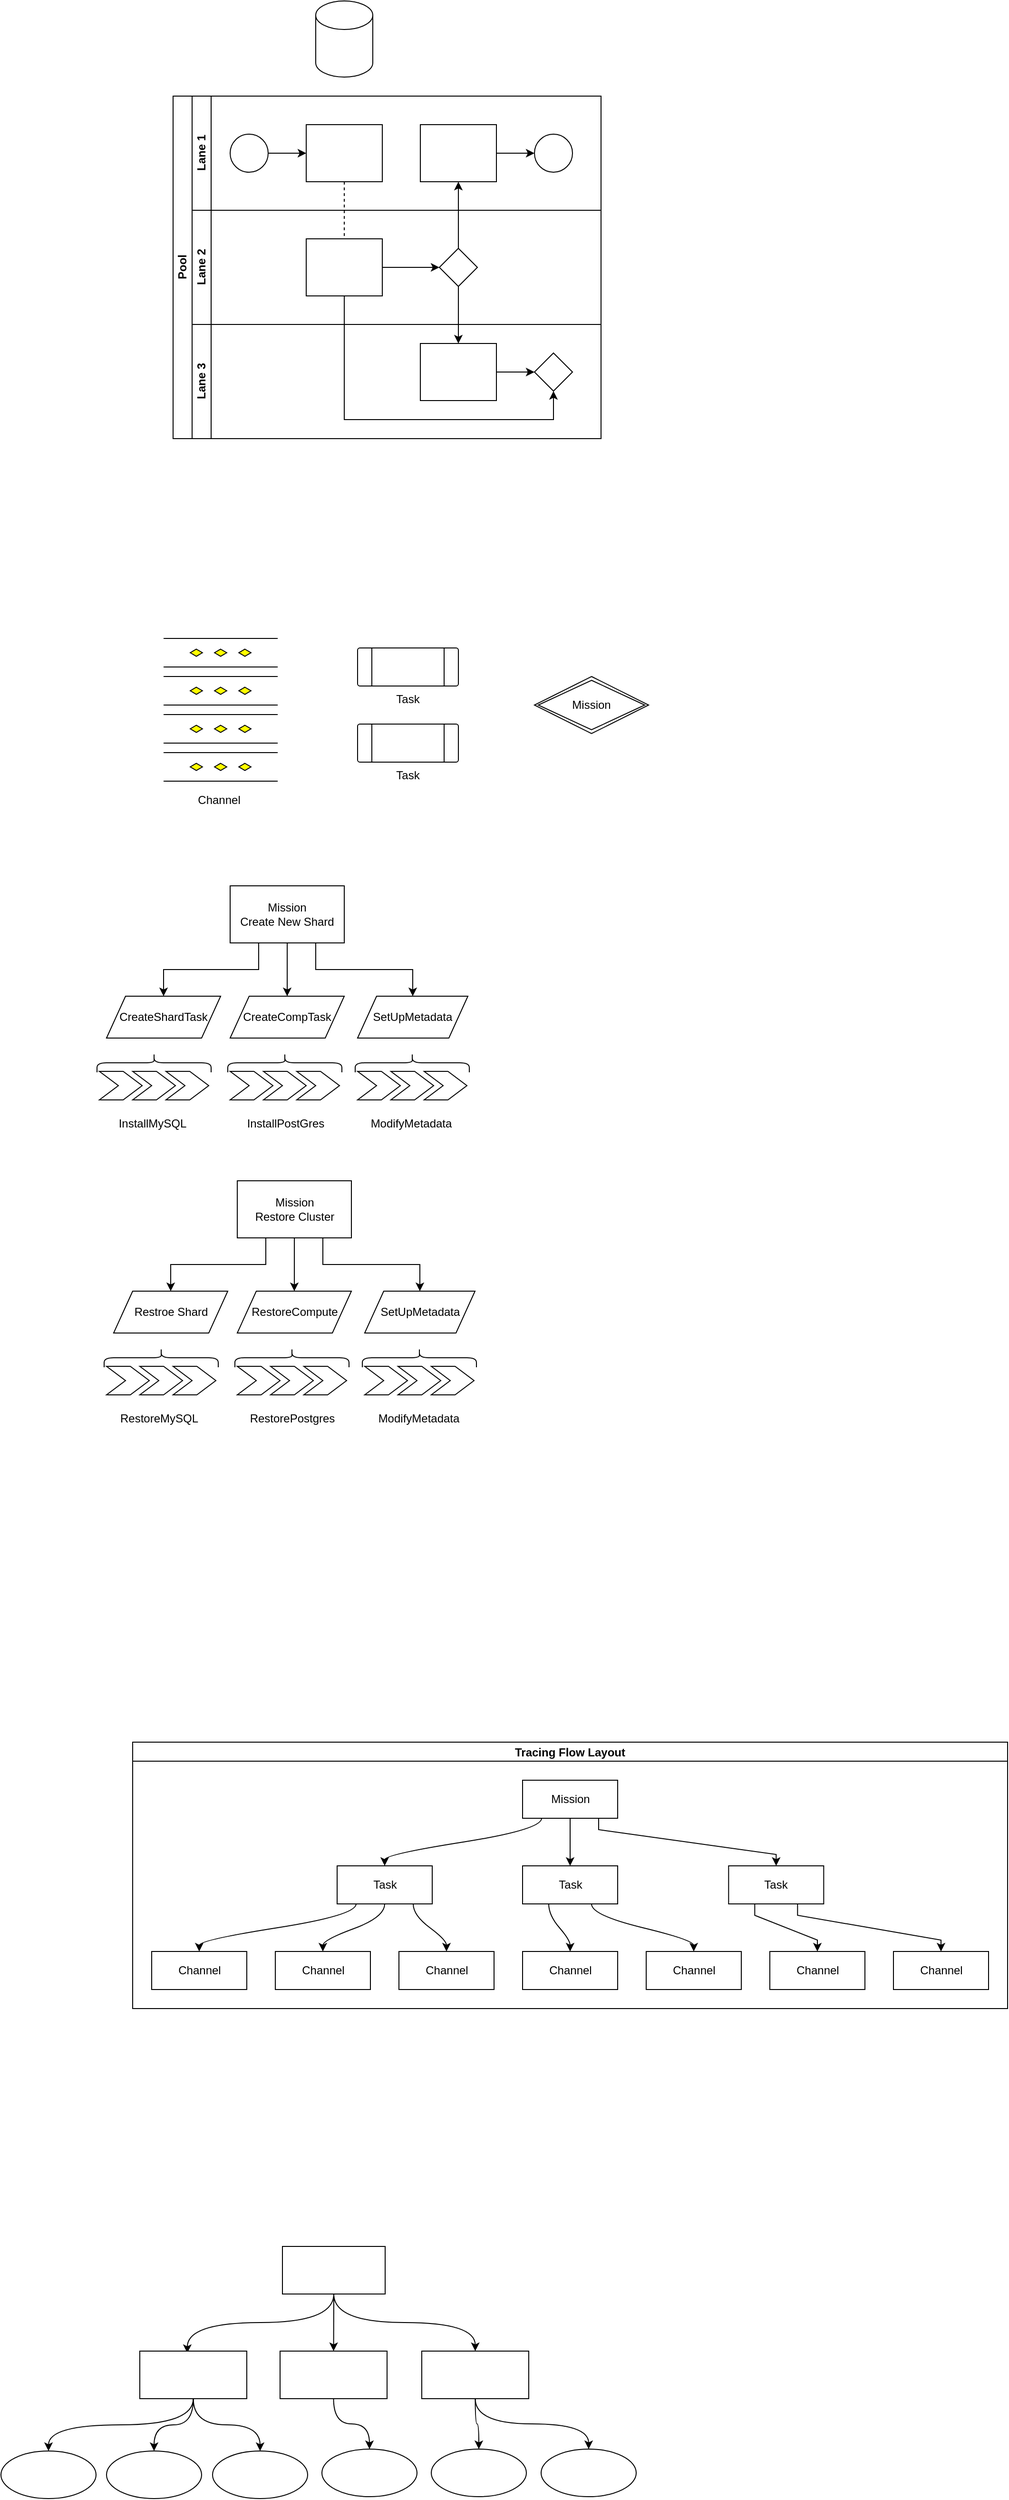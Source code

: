 <mxfile version="20.0.3" type="github">
  <diagram id="prtHgNgQTEPvFCAcTncT" name="Page-1">
    <mxGraphModel dx="2109" dy="967" grid="1" gridSize="10" guides="1" tooltips="1" connect="1" arrows="1" fold="1" page="1" pageScale="1" pageWidth="827" pageHeight="1169" math="0" shadow="0">
      <root>
        <mxCell id="0" />
        <mxCell id="1" parent="0" />
        <mxCell id="dNxyNK7c78bLwvsdeMH5-19" value="Pool" style="swimlane;html=1;childLayout=stackLayout;resizeParent=1;resizeParentMax=0;horizontal=0;startSize=20;horizontalStack=0;" parent="1" vertex="1">
          <mxGeometry x="120" y="120" width="450" height="360" as="geometry" />
        </mxCell>
        <mxCell id="dNxyNK7c78bLwvsdeMH5-27" value="" style="edgeStyle=orthogonalEdgeStyle;rounded=0;orthogonalLoop=1;jettySize=auto;html=1;dashed=1;endArrow=none;endFill=0;" parent="dNxyNK7c78bLwvsdeMH5-19" source="dNxyNK7c78bLwvsdeMH5-24" target="dNxyNK7c78bLwvsdeMH5-26" edge="1">
          <mxGeometry relative="1" as="geometry" />
        </mxCell>
        <mxCell id="dNxyNK7c78bLwvsdeMH5-31" style="edgeStyle=orthogonalEdgeStyle;rounded=0;orthogonalLoop=1;jettySize=auto;html=1;endArrow=classic;endFill=1;" parent="dNxyNK7c78bLwvsdeMH5-19" source="dNxyNK7c78bLwvsdeMH5-28" target="dNxyNK7c78bLwvsdeMH5-30" edge="1">
          <mxGeometry relative="1" as="geometry" />
        </mxCell>
        <mxCell id="dNxyNK7c78bLwvsdeMH5-35" style="edgeStyle=orthogonalEdgeStyle;rounded=0;orthogonalLoop=1;jettySize=auto;html=1;endArrow=classic;endFill=1;" parent="dNxyNK7c78bLwvsdeMH5-19" source="dNxyNK7c78bLwvsdeMH5-28" target="dNxyNK7c78bLwvsdeMH5-34" edge="1">
          <mxGeometry relative="1" as="geometry" />
        </mxCell>
        <mxCell id="dNxyNK7c78bLwvsdeMH5-38" style="edgeStyle=orthogonalEdgeStyle;rounded=0;orthogonalLoop=1;jettySize=auto;html=1;endArrow=classic;endFill=1;" parent="dNxyNK7c78bLwvsdeMH5-19" source="dNxyNK7c78bLwvsdeMH5-26" target="dNxyNK7c78bLwvsdeMH5-36" edge="1">
          <mxGeometry relative="1" as="geometry">
            <Array as="points">
              <mxPoint x="180" y="340" />
              <mxPoint x="400" y="340" />
            </Array>
          </mxGeometry>
        </mxCell>
        <mxCell id="dNxyNK7c78bLwvsdeMH5-20" value="Lane 1" style="swimlane;html=1;startSize=20;horizontal=0;" parent="dNxyNK7c78bLwvsdeMH5-19" vertex="1">
          <mxGeometry x="20" width="430" height="120" as="geometry" />
        </mxCell>
        <mxCell id="dNxyNK7c78bLwvsdeMH5-25" value="" style="edgeStyle=orthogonalEdgeStyle;rounded=0;orthogonalLoop=1;jettySize=auto;html=1;" parent="dNxyNK7c78bLwvsdeMH5-20" source="dNxyNK7c78bLwvsdeMH5-23" target="dNxyNK7c78bLwvsdeMH5-24" edge="1">
          <mxGeometry relative="1" as="geometry" />
        </mxCell>
        <mxCell id="dNxyNK7c78bLwvsdeMH5-23" value="" style="ellipse;whiteSpace=wrap;html=1;" parent="dNxyNK7c78bLwvsdeMH5-20" vertex="1">
          <mxGeometry x="40" y="40" width="40" height="40" as="geometry" />
        </mxCell>
        <mxCell id="dNxyNK7c78bLwvsdeMH5-24" value="" style="rounded=0;whiteSpace=wrap;html=1;fontFamily=Helvetica;fontSize=12;fontColor=#000000;align=center;" parent="dNxyNK7c78bLwvsdeMH5-20" vertex="1">
          <mxGeometry x="120" y="30" width="80" height="60" as="geometry" />
        </mxCell>
        <mxCell id="dNxyNK7c78bLwvsdeMH5-33" value="" style="edgeStyle=orthogonalEdgeStyle;rounded=0;orthogonalLoop=1;jettySize=auto;html=1;endArrow=classic;endFill=1;" parent="dNxyNK7c78bLwvsdeMH5-20" source="dNxyNK7c78bLwvsdeMH5-30" target="dNxyNK7c78bLwvsdeMH5-32" edge="1">
          <mxGeometry relative="1" as="geometry" />
        </mxCell>
        <mxCell id="dNxyNK7c78bLwvsdeMH5-30" value="" style="rounded=0;whiteSpace=wrap;html=1;fontFamily=Helvetica;fontSize=12;fontColor=#000000;align=center;" parent="dNxyNK7c78bLwvsdeMH5-20" vertex="1">
          <mxGeometry x="240" y="30" width="80" height="60" as="geometry" />
        </mxCell>
        <mxCell id="dNxyNK7c78bLwvsdeMH5-32" value="" style="ellipse;whiteSpace=wrap;html=1;" parent="dNxyNK7c78bLwvsdeMH5-20" vertex="1">
          <mxGeometry x="360" y="40" width="40" height="40" as="geometry" />
        </mxCell>
        <mxCell id="dNxyNK7c78bLwvsdeMH5-21" value="Lane 2" style="swimlane;html=1;startSize=20;horizontal=0;" parent="dNxyNK7c78bLwvsdeMH5-19" vertex="1">
          <mxGeometry x="20" y="120" width="430" height="120" as="geometry" />
        </mxCell>
        <mxCell id="dNxyNK7c78bLwvsdeMH5-29" value="" style="edgeStyle=orthogonalEdgeStyle;rounded=0;orthogonalLoop=1;jettySize=auto;html=1;endArrow=classic;endFill=1;" parent="dNxyNK7c78bLwvsdeMH5-21" source="dNxyNK7c78bLwvsdeMH5-26" target="dNxyNK7c78bLwvsdeMH5-28" edge="1">
          <mxGeometry relative="1" as="geometry" />
        </mxCell>
        <mxCell id="dNxyNK7c78bLwvsdeMH5-26" value="" style="rounded=0;whiteSpace=wrap;html=1;fontFamily=Helvetica;fontSize=12;fontColor=#000000;align=center;" parent="dNxyNK7c78bLwvsdeMH5-21" vertex="1">
          <mxGeometry x="120" y="30" width="80" height="60" as="geometry" />
        </mxCell>
        <mxCell id="dNxyNK7c78bLwvsdeMH5-28" value="" style="rhombus;whiteSpace=wrap;html=1;fontFamily=Helvetica;fontSize=12;fontColor=#000000;align=center;" parent="dNxyNK7c78bLwvsdeMH5-21" vertex="1">
          <mxGeometry x="260" y="40" width="40" height="40" as="geometry" />
        </mxCell>
        <mxCell id="dNxyNK7c78bLwvsdeMH5-22" value="Lane 3" style="swimlane;html=1;startSize=20;horizontal=0;" parent="dNxyNK7c78bLwvsdeMH5-19" vertex="1">
          <mxGeometry x="20" y="240" width="430" height="120" as="geometry" />
        </mxCell>
        <mxCell id="dNxyNK7c78bLwvsdeMH5-37" value="" style="edgeStyle=orthogonalEdgeStyle;rounded=0;orthogonalLoop=1;jettySize=auto;html=1;endArrow=classic;endFill=1;" parent="dNxyNK7c78bLwvsdeMH5-22" source="dNxyNK7c78bLwvsdeMH5-34" target="dNxyNK7c78bLwvsdeMH5-36" edge="1">
          <mxGeometry relative="1" as="geometry" />
        </mxCell>
        <mxCell id="dNxyNK7c78bLwvsdeMH5-34" value="" style="rounded=0;whiteSpace=wrap;html=1;fontFamily=Helvetica;fontSize=12;fontColor=#000000;align=center;" parent="dNxyNK7c78bLwvsdeMH5-22" vertex="1">
          <mxGeometry x="240" y="20" width="80" height="60" as="geometry" />
        </mxCell>
        <mxCell id="dNxyNK7c78bLwvsdeMH5-36" value="" style="rhombus;whiteSpace=wrap;html=1;fontFamily=Helvetica;fontSize=12;fontColor=#000000;align=center;" parent="dNxyNK7c78bLwvsdeMH5-22" vertex="1">
          <mxGeometry x="360" y="30" width="40" height="40" as="geometry" />
        </mxCell>
        <mxCell id="k6elhWPCucTJ_Q1FRbf9-1" value="" style="shape=cylinder3;whiteSpace=wrap;html=1;boundedLbl=1;backgroundOutline=1;size=15;" parent="1" vertex="1">
          <mxGeometry x="270" y="20" width="60" height="80" as="geometry" />
        </mxCell>
        <mxCell id="KQ-AOnIlCC4MhgQQMdGl-1" value="" style="verticalLabelPosition=bottom;verticalAlign=top;html=1;shape=mxgraph.flowchart.parallel_mode;pointerEvents=1" parent="1" vertex="1">
          <mxGeometry x="110" y="690" width="120" height="30" as="geometry" />
        </mxCell>
        <mxCell id="KQ-AOnIlCC4MhgQQMdGl-3" value="" style="verticalLabelPosition=bottom;verticalAlign=top;html=1;shape=mxgraph.flowchart.parallel_mode;pointerEvents=1" parent="1" vertex="1">
          <mxGeometry x="110" y="730" width="120" height="30" as="geometry" />
        </mxCell>
        <mxCell id="KQ-AOnIlCC4MhgQQMdGl-4" value="" style="verticalLabelPosition=bottom;verticalAlign=top;html=1;shape=mxgraph.flowchart.parallel_mode;pointerEvents=1" parent="1" vertex="1">
          <mxGeometry x="110" y="770" width="120" height="30" as="geometry" />
        </mxCell>
        <mxCell id="KQ-AOnIlCC4MhgQQMdGl-5" value="" style="verticalLabelPosition=bottom;verticalAlign=top;html=1;shape=mxgraph.flowchart.parallel_mode;pointerEvents=1" parent="1" vertex="1">
          <mxGeometry x="110" y="810" width="120" height="30" as="geometry" />
        </mxCell>
        <mxCell id="KQ-AOnIlCC4MhgQQMdGl-6" value="Task" style="verticalLabelPosition=bottom;verticalAlign=top;html=1;shape=process;whiteSpace=wrap;rounded=1;size=0.14;arcSize=6;" parent="1" vertex="1">
          <mxGeometry x="314" y="700" width="106" height="40" as="geometry" />
        </mxCell>
        <mxCell id="KQ-AOnIlCC4MhgQQMdGl-7" value="Task" style="verticalLabelPosition=bottom;verticalAlign=top;html=1;shape=process;whiteSpace=wrap;rounded=1;size=0.14;arcSize=6;" parent="1" vertex="1">
          <mxGeometry x="314" y="780" width="106" height="40" as="geometry" />
        </mxCell>
        <mxCell id="KQ-AOnIlCC4MhgQQMdGl-8" value="Mission" style="shape=rhombus;double=1;perimeter=rhombusPerimeter;whiteSpace=wrap;html=1;align=center;" parent="1" vertex="1">
          <mxGeometry x="500" y="730" width="120" height="60" as="geometry" />
        </mxCell>
        <mxCell id="KQ-AOnIlCC4MhgQQMdGl-9" value="Channel" style="text;html=1;align=center;verticalAlign=middle;resizable=0;points=[];autosize=1;strokeColor=none;fillColor=none;" parent="1" vertex="1">
          <mxGeometry x="133" y="845" width="70" height="30" as="geometry" />
        </mxCell>
        <mxCell id="fA9q8e-dh3DAiv0axQja-4" style="edgeStyle=orthogonalEdgeStyle;rounded=0;orthogonalLoop=1;jettySize=auto;html=1;exitX=0.25;exitY=1;exitDx=0;exitDy=0;entryX=0.5;entryY=0;entryDx=0;entryDy=0;" edge="1" parent="1" source="fA9q8e-dh3DAiv0axQja-2" target="fA9q8e-dh3DAiv0axQja-3">
          <mxGeometry relative="1" as="geometry" />
        </mxCell>
        <mxCell id="fA9q8e-dh3DAiv0axQja-6" style="edgeStyle=orthogonalEdgeStyle;rounded=0;orthogonalLoop=1;jettySize=auto;html=1;exitX=0.5;exitY=1;exitDx=0;exitDy=0;" edge="1" parent="1" source="fA9q8e-dh3DAiv0axQja-2" target="fA9q8e-dh3DAiv0axQja-5">
          <mxGeometry relative="1" as="geometry" />
        </mxCell>
        <mxCell id="fA9q8e-dh3DAiv0axQja-8" style="edgeStyle=orthogonalEdgeStyle;rounded=0;orthogonalLoop=1;jettySize=auto;html=1;exitX=0.75;exitY=1;exitDx=0;exitDy=0;entryX=0.5;entryY=0;entryDx=0;entryDy=0;" edge="1" parent="1" source="fA9q8e-dh3DAiv0axQja-2" target="fA9q8e-dh3DAiv0axQja-7">
          <mxGeometry relative="1" as="geometry" />
        </mxCell>
        <mxCell id="fA9q8e-dh3DAiv0axQja-2" value="Mission&lt;br&gt;Create New Shard" style="rounded=0;whiteSpace=wrap;html=1;" vertex="1" parent="1">
          <mxGeometry x="180" y="950" width="120" height="60" as="geometry" />
        </mxCell>
        <mxCell id="fA9q8e-dh3DAiv0axQja-3" value="CreateShardTask" style="shape=parallelogram;perimeter=parallelogramPerimeter;whiteSpace=wrap;html=1;fixedSize=1;" vertex="1" parent="1">
          <mxGeometry x="50" y="1066" width="120" height="44" as="geometry" />
        </mxCell>
        <mxCell id="fA9q8e-dh3DAiv0axQja-5" value="CreateCompTask" style="shape=parallelogram;perimeter=parallelogramPerimeter;whiteSpace=wrap;html=1;fixedSize=1;" vertex="1" parent="1">
          <mxGeometry x="180" y="1066" width="120" height="44" as="geometry" />
        </mxCell>
        <mxCell id="fA9q8e-dh3DAiv0axQja-7" value="SetUpMetadata" style="shape=parallelogram;perimeter=parallelogramPerimeter;whiteSpace=wrap;html=1;fixedSize=1;" vertex="1" parent="1">
          <mxGeometry x="314" y="1066" width="116" height="44" as="geometry" />
        </mxCell>
        <mxCell id="fA9q8e-dh3DAiv0axQja-9" value="" style="shape=step;perimeter=stepPerimeter;whiteSpace=wrap;html=1;fixedSize=1;" vertex="1" parent="1">
          <mxGeometry x="42.5" y="1145" width="45" height="30" as="geometry" />
        </mxCell>
        <mxCell id="fA9q8e-dh3DAiv0axQja-11" value="" style="shape=step;perimeter=stepPerimeter;whiteSpace=wrap;html=1;fixedSize=1;" vertex="1" parent="1">
          <mxGeometry x="77.5" y="1145" width="45" height="30" as="geometry" />
        </mxCell>
        <mxCell id="fA9q8e-dh3DAiv0axQja-12" value="" style="shape=step;perimeter=stepPerimeter;whiteSpace=wrap;html=1;fixedSize=1;" vertex="1" parent="1">
          <mxGeometry x="112.5" y="1145" width="45" height="30" as="geometry" />
        </mxCell>
        <mxCell id="fA9q8e-dh3DAiv0axQja-13" value="" style="shape=curlyBracket;whiteSpace=wrap;html=1;rounded=1;rotation=90;" vertex="1" parent="1">
          <mxGeometry x="90" y="1076" width="20" height="120" as="geometry" />
        </mxCell>
        <mxCell id="fA9q8e-dh3DAiv0axQja-14" value="" style="shape=step;perimeter=stepPerimeter;whiteSpace=wrap;html=1;fixedSize=1;" vertex="1" parent="1">
          <mxGeometry x="180" y="1145" width="45" height="30" as="geometry" />
        </mxCell>
        <mxCell id="fA9q8e-dh3DAiv0axQja-15" value="" style="shape=step;perimeter=stepPerimeter;whiteSpace=wrap;html=1;fixedSize=1;" vertex="1" parent="1">
          <mxGeometry x="215" y="1145" width="45" height="30" as="geometry" />
        </mxCell>
        <mxCell id="fA9q8e-dh3DAiv0axQja-16" value="" style="shape=step;perimeter=stepPerimeter;whiteSpace=wrap;html=1;fixedSize=1;" vertex="1" parent="1">
          <mxGeometry x="250" y="1145" width="45" height="30" as="geometry" />
        </mxCell>
        <mxCell id="fA9q8e-dh3DAiv0axQja-17" value="" style="shape=curlyBracket;whiteSpace=wrap;html=1;rounded=1;rotation=90;" vertex="1" parent="1">
          <mxGeometry x="227.5" y="1076" width="20" height="120" as="geometry" />
        </mxCell>
        <mxCell id="fA9q8e-dh3DAiv0axQja-18" value="" style="shape=step;perimeter=stepPerimeter;whiteSpace=wrap;html=1;fixedSize=1;" vertex="1" parent="1">
          <mxGeometry x="314" y="1145" width="45" height="30" as="geometry" />
        </mxCell>
        <mxCell id="fA9q8e-dh3DAiv0axQja-19" value="" style="shape=step;perimeter=stepPerimeter;whiteSpace=wrap;html=1;fixedSize=1;" vertex="1" parent="1">
          <mxGeometry x="349" y="1145" width="45" height="30" as="geometry" />
        </mxCell>
        <mxCell id="fA9q8e-dh3DAiv0axQja-20" value="" style="shape=step;perimeter=stepPerimeter;whiteSpace=wrap;html=1;fixedSize=1;" vertex="1" parent="1">
          <mxGeometry x="384" y="1145" width="45" height="30" as="geometry" />
        </mxCell>
        <mxCell id="fA9q8e-dh3DAiv0axQja-21" value="" style="shape=curlyBracket;whiteSpace=wrap;html=1;rounded=1;rotation=90;" vertex="1" parent="1">
          <mxGeometry x="361.5" y="1076" width="20" height="120" as="geometry" />
        </mxCell>
        <mxCell id="fA9q8e-dh3DAiv0axQja-23" value="InstallMySQL" style="text;html=1;resizable=0;autosize=1;align=center;verticalAlign=middle;points=[];fillColor=none;strokeColor=none;rounded=0;" vertex="1" parent="1">
          <mxGeometry x="52.5" y="1185" width="90" height="30" as="geometry" />
        </mxCell>
        <mxCell id="fA9q8e-dh3DAiv0axQja-24" value="InstallPostGres" style="text;html=1;resizable=0;autosize=1;align=center;verticalAlign=middle;points=[];fillColor=none;strokeColor=none;rounded=0;" vertex="1" parent="1">
          <mxGeometry x="187.5" y="1185" width="100" height="30" as="geometry" />
        </mxCell>
        <mxCell id="fA9q8e-dh3DAiv0axQja-25" value="ModifyMetadata" style="text;html=1;resizable=0;autosize=1;align=center;verticalAlign=middle;points=[];fillColor=none;strokeColor=none;rounded=0;" vertex="1" parent="1">
          <mxGeometry x="315" y="1185" width="110" height="30" as="geometry" />
        </mxCell>
        <mxCell id="fA9q8e-dh3DAiv0axQja-26" style="edgeStyle=orthogonalEdgeStyle;rounded=0;orthogonalLoop=1;jettySize=auto;html=1;exitX=0.25;exitY=1;exitDx=0;exitDy=0;entryX=0.5;entryY=0;entryDx=0;entryDy=0;" edge="1" parent="1" source="fA9q8e-dh3DAiv0axQja-29" target="fA9q8e-dh3DAiv0axQja-30">
          <mxGeometry relative="1" as="geometry" />
        </mxCell>
        <mxCell id="fA9q8e-dh3DAiv0axQja-27" style="edgeStyle=orthogonalEdgeStyle;rounded=0;orthogonalLoop=1;jettySize=auto;html=1;exitX=0.5;exitY=1;exitDx=0;exitDy=0;" edge="1" parent="1" source="fA9q8e-dh3DAiv0axQja-29" target="fA9q8e-dh3DAiv0axQja-31">
          <mxGeometry relative="1" as="geometry" />
        </mxCell>
        <mxCell id="fA9q8e-dh3DAiv0axQja-28" style="edgeStyle=orthogonalEdgeStyle;rounded=0;orthogonalLoop=1;jettySize=auto;html=1;exitX=0.75;exitY=1;exitDx=0;exitDy=0;entryX=0.5;entryY=0;entryDx=0;entryDy=0;" edge="1" parent="1" source="fA9q8e-dh3DAiv0axQja-29" target="fA9q8e-dh3DAiv0axQja-32">
          <mxGeometry relative="1" as="geometry" />
        </mxCell>
        <mxCell id="fA9q8e-dh3DAiv0axQja-29" value="Mission&lt;br&gt;Restore Cluster" style="rounded=0;whiteSpace=wrap;html=1;" vertex="1" parent="1">
          <mxGeometry x="187.5" y="1260" width="120" height="60" as="geometry" />
        </mxCell>
        <mxCell id="fA9q8e-dh3DAiv0axQja-30" value="Restroe Shard" style="shape=parallelogram;perimeter=parallelogramPerimeter;whiteSpace=wrap;html=1;fixedSize=1;" vertex="1" parent="1">
          <mxGeometry x="57.5" y="1376" width="120" height="44" as="geometry" />
        </mxCell>
        <mxCell id="fA9q8e-dh3DAiv0axQja-31" value="RestoreCompute" style="shape=parallelogram;perimeter=parallelogramPerimeter;whiteSpace=wrap;html=1;fixedSize=1;" vertex="1" parent="1">
          <mxGeometry x="187.5" y="1376" width="120" height="44" as="geometry" />
        </mxCell>
        <mxCell id="fA9q8e-dh3DAiv0axQja-32" value="SetUpMetadata" style="shape=parallelogram;perimeter=parallelogramPerimeter;whiteSpace=wrap;html=1;fixedSize=1;" vertex="1" parent="1">
          <mxGeometry x="321.5" y="1376" width="116" height="44" as="geometry" />
        </mxCell>
        <mxCell id="fA9q8e-dh3DAiv0axQja-33" value="" style="shape=step;perimeter=stepPerimeter;whiteSpace=wrap;html=1;fixedSize=1;" vertex="1" parent="1">
          <mxGeometry x="50" y="1455" width="45" height="30" as="geometry" />
        </mxCell>
        <mxCell id="fA9q8e-dh3DAiv0axQja-34" value="" style="shape=step;perimeter=stepPerimeter;whiteSpace=wrap;html=1;fixedSize=1;" vertex="1" parent="1">
          <mxGeometry x="85" y="1455" width="45" height="30" as="geometry" />
        </mxCell>
        <mxCell id="fA9q8e-dh3DAiv0axQja-35" value="" style="shape=step;perimeter=stepPerimeter;whiteSpace=wrap;html=1;fixedSize=1;" vertex="1" parent="1">
          <mxGeometry x="120" y="1455" width="45" height="30" as="geometry" />
        </mxCell>
        <mxCell id="fA9q8e-dh3DAiv0axQja-36" value="" style="shape=curlyBracket;whiteSpace=wrap;html=1;rounded=1;rotation=90;" vertex="1" parent="1">
          <mxGeometry x="97.5" y="1386" width="20" height="120" as="geometry" />
        </mxCell>
        <mxCell id="fA9q8e-dh3DAiv0axQja-37" value="" style="shape=step;perimeter=stepPerimeter;whiteSpace=wrap;html=1;fixedSize=1;" vertex="1" parent="1">
          <mxGeometry x="187.5" y="1455" width="45" height="30" as="geometry" />
        </mxCell>
        <mxCell id="fA9q8e-dh3DAiv0axQja-38" value="" style="shape=step;perimeter=stepPerimeter;whiteSpace=wrap;html=1;fixedSize=1;" vertex="1" parent="1">
          <mxGeometry x="222.5" y="1455" width="45" height="30" as="geometry" />
        </mxCell>
        <mxCell id="fA9q8e-dh3DAiv0axQja-39" value="" style="shape=step;perimeter=stepPerimeter;whiteSpace=wrap;html=1;fixedSize=1;" vertex="1" parent="1">
          <mxGeometry x="257.5" y="1455" width="45" height="30" as="geometry" />
        </mxCell>
        <mxCell id="fA9q8e-dh3DAiv0axQja-40" value="" style="shape=curlyBracket;whiteSpace=wrap;html=1;rounded=1;rotation=90;" vertex="1" parent="1">
          <mxGeometry x="235" y="1386" width="20" height="120" as="geometry" />
        </mxCell>
        <mxCell id="fA9q8e-dh3DAiv0axQja-41" value="" style="shape=step;perimeter=stepPerimeter;whiteSpace=wrap;html=1;fixedSize=1;" vertex="1" parent="1">
          <mxGeometry x="321.5" y="1455" width="45" height="30" as="geometry" />
        </mxCell>
        <mxCell id="fA9q8e-dh3DAiv0axQja-42" value="" style="shape=step;perimeter=stepPerimeter;whiteSpace=wrap;html=1;fixedSize=1;" vertex="1" parent="1">
          <mxGeometry x="356.5" y="1455" width="45" height="30" as="geometry" />
        </mxCell>
        <mxCell id="fA9q8e-dh3DAiv0axQja-43" value="" style="shape=step;perimeter=stepPerimeter;whiteSpace=wrap;html=1;fixedSize=1;" vertex="1" parent="1">
          <mxGeometry x="391.5" y="1455" width="45" height="30" as="geometry" />
        </mxCell>
        <mxCell id="fA9q8e-dh3DAiv0axQja-44" value="" style="shape=curlyBracket;whiteSpace=wrap;html=1;rounded=1;rotation=90;" vertex="1" parent="1">
          <mxGeometry x="369" y="1386" width="20" height="120" as="geometry" />
        </mxCell>
        <mxCell id="fA9q8e-dh3DAiv0axQja-45" value="RestoreMySQL" style="text;html=1;resizable=0;autosize=1;align=center;verticalAlign=middle;points=[];fillColor=none;strokeColor=none;rounded=0;" vertex="1" parent="1">
          <mxGeometry x="50" y="1495" width="110" height="30" as="geometry" />
        </mxCell>
        <mxCell id="fA9q8e-dh3DAiv0axQja-46" value="RestorePostgres" style="text;html=1;resizable=0;autosize=1;align=center;verticalAlign=middle;points=[];fillColor=none;strokeColor=none;rounded=0;" vertex="1" parent="1">
          <mxGeometry x="190" y="1495" width="110" height="30" as="geometry" />
        </mxCell>
        <mxCell id="fA9q8e-dh3DAiv0axQja-47" value="ModifyMetadata" style="text;html=1;resizable=0;autosize=1;align=center;verticalAlign=middle;points=[];fillColor=none;strokeColor=none;rounded=0;" vertex="1" parent="1">
          <mxGeometry x="322.5" y="1495" width="110" height="30" as="geometry" />
        </mxCell>
        <mxCell id="fA9q8e-dh3DAiv0axQja-60" value="Tracing Flow Layout" style="swimlane;startSize=20;horizontal=1;childLayout=flowLayout;flowOrientation=north;resizable=1;interRankCellSpacing=50;containerType=tree;fillColor=default;rounded=0;swimlaneLine=1;shadow=0;resizeWidth=1;resizeHeight=1;treeFolding=0;" vertex="1" parent="1">
          <mxGeometry x="77.5" y="1850" width="920" height="280" as="geometry">
            <mxRectangle x="77.5" y="1850" width="160" height="30" as="alternateBounds" />
          </mxGeometry>
        </mxCell>
        <mxCell id="fA9q8e-dh3DAiv0axQja-61" value="Mission" style="whiteSpace=wrap;html=1;" vertex="1" parent="fA9q8e-dh3DAiv0axQja-60">
          <mxGeometry x="410" y="40" width="100" height="40" as="geometry" />
        </mxCell>
        <mxCell id="fA9q8e-dh3DAiv0axQja-62" value="Task" style="whiteSpace=wrap;html=1;" vertex="1" parent="fA9q8e-dh3DAiv0axQja-60">
          <mxGeometry x="215" y="130" width="100" height="40" as="geometry" />
        </mxCell>
        <mxCell id="fA9q8e-dh3DAiv0axQja-63" value="" style="html=1;curved=1;rounded=0;noEdgeStyle=1;orthogonal=1;" edge="1" parent="fA9q8e-dh3DAiv0axQja-60" source="fA9q8e-dh3DAiv0axQja-61" target="fA9q8e-dh3DAiv0axQja-62">
          <mxGeometry relative="1" as="geometry">
            <Array as="points">
              <mxPoint x="430" y="92" />
              <mxPoint x="265" y="118" />
            </Array>
          </mxGeometry>
        </mxCell>
        <mxCell id="fA9q8e-dh3DAiv0axQja-64" value="Task" style="whiteSpace=wrap;html=1;" vertex="1" parent="fA9q8e-dh3DAiv0axQja-60">
          <mxGeometry x="410" y="130" width="100" height="40" as="geometry" />
        </mxCell>
        <mxCell id="fA9q8e-dh3DAiv0axQja-65" value="" style="html=1;curved=1;rounded=0;noEdgeStyle=1;orthogonal=1;" edge="1" parent="fA9q8e-dh3DAiv0axQja-60" source="fA9q8e-dh3DAiv0axQja-61" target="fA9q8e-dh3DAiv0axQja-64">
          <mxGeometry relative="1" as="geometry">
            <Array as="points">
              <mxPoint x="460" y="94" />
              <mxPoint x="460" y="118" />
            </Array>
          </mxGeometry>
        </mxCell>
        <mxCell id="fA9q8e-dh3DAiv0axQja-71" value="" style="edgeStyle=orthogonalEdgeStyle;rounded=0;orthogonalLoop=1;jettySize=auto;html=1;noEdgeStyle=1;orthogonal=1;" edge="1" source="fA9q8e-dh3DAiv0axQja-61" target="fA9q8e-dh3DAiv0axQja-72" parent="fA9q8e-dh3DAiv0axQja-60">
          <mxGeometry relative="1" as="geometry">
            <Array as="points">
              <mxPoint x="490" y="92" />
              <mxPoint x="676.667" y="118" />
            </Array>
          </mxGeometry>
        </mxCell>
        <mxCell id="fA9q8e-dh3DAiv0axQja-72" value="Task" style="whiteSpace=wrap;html=1;" vertex="1" parent="fA9q8e-dh3DAiv0axQja-60">
          <mxGeometry x="626.667" y="130" width="100" height="40" as="geometry" />
        </mxCell>
        <mxCell id="fA9q8e-dh3DAiv0axQja-73" value="" style="html=1;curved=1;rounded=0;noEdgeStyle=1;orthogonal=1;" edge="1" target="fA9q8e-dh3DAiv0axQja-74" source="fA9q8e-dh3DAiv0axQja-62" parent="fA9q8e-dh3DAiv0axQja-60">
          <mxGeometry relative="1" as="geometry">
            <mxPoint x="1392.5" y="4060" as="sourcePoint" />
            <Array as="points">
              <mxPoint x="235" y="182" />
              <mxPoint x="70" y="208" />
            </Array>
          </mxGeometry>
        </mxCell>
        <mxCell id="fA9q8e-dh3DAiv0axQja-74" value="Channel" style="whiteSpace=wrap;html=1;container=0;" vertex="1" parent="fA9q8e-dh3DAiv0axQja-60">
          <mxGeometry x="20" y="220" width="100" height="40" as="geometry" />
        </mxCell>
        <mxCell id="fA9q8e-dh3DAiv0axQja-75" value="" style="html=1;curved=1;rounded=0;noEdgeStyle=1;orthogonal=1;" edge="1" target="fA9q8e-dh3DAiv0axQja-76" source="fA9q8e-dh3DAiv0axQja-62" parent="fA9q8e-dh3DAiv0axQja-60">
          <mxGeometry relative="1" as="geometry">
            <mxPoint x="1372.5" y="4020" as="sourcePoint" />
            <Array as="points">
              <mxPoint x="265" y="184" />
              <mxPoint x="200" y="208" />
            </Array>
          </mxGeometry>
        </mxCell>
        <mxCell id="fA9q8e-dh3DAiv0axQja-76" value="Channel" style="whiteSpace=wrap;html=1;" vertex="1" parent="fA9q8e-dh3DAiv0axQja-60">
          <mxGeometry x="150" y="220" width="100" height="40" as="geometry" />
        </mxCell>
        <mxCell id="fA9q8e-dh3DAiv0axQja-77" value="" style="html=1;curved=1;rounded=0;noEdgeStyle=1;orthogonal=1;" edge="1" target="fA9q8e-dh3DAiv0axQja-78" source="fA9q8e-dh3DAiv0axQja-62" parent="fA9q8e-dh3DAiv0axQja-60">
          <mxGeometry relative="1" as="geometry">
            <mxPoint x="1352.5" y="3980" as="sourcePoint" />
            <Array as="points">
              <mxPoint x="295" y="182" />
              <mxPoint x="330" y="208" />
            </Array>
          </mxGeometry>
        </mxCell>
        <mxCell id="fA9q8e-dh3DAiv0axQja-78" value="Channel" style="whiteSpace=wrap;html=1;" vertex="1" parent="fA9q8e-dh3DAiv0axQja-60">
          <mxGeometry x="280" y="220" width="100" height="40" as="geometry" />
        </mxCell>
        <mxCell id="fA9q8e-dh3DAiv0axQja-79" value="" style="html=1;curved=1;rounded=0;noEdgeStyle=1;orthogonal=1;" edge="1" target="fA9q8e-dh3DAiv0axQja-80" source="fA9q8e-dh3DAiv0axQja-64" parent="fA9q8e-dh3DAiv0axQja-60">
          <mxGeometry relative="1" as="geometry">
            <mxPoint x="1362.5" y="3940" as="sourcePoint" />
            <Array as="points">
              <mxPoint x="437.5" y="182" />
              <mxPoint x="460" y="208" />
            </Array>
          </mxGeometry>
        </mxCell>
        <mxCell id="fA9q8e-dh3DAiv0axQja-80" value="Channel" style="whiteSpace=wrap;html=1;" vertex="1" parent="fA9q8e-dh3DAiv0axQja-60">
          <mxGeometry x="410" y="220" width="100" height="40" as="geometry" />
        </mxCell>
        <mxCell id="fA9q8e-dh3DAiv0axQja-81" value="" style="html=1;curved=1;rounded=0;noEdgeStyle=1;orthogonal=1;" edge="1" target="fA9q8e-dh3DAiv0axQja-82" source="fA9q8e-dh3DAiv0axQja-64" parent="fA9q8e-dh3DAiv0axQja-60">
          <mxGeometry relative="1" as="geometry">
            <mxPoint x="1407.5" y="3900" as="sourcePoint" />
            <Array as="points">
              <mxPoint x="482.5" y="182" />
              <mxPoint x="590" y="208" />
            </Array>
          </mxGeometry>
        </mxCell>
        <mxCell id="fA9q8e-dh3DAiv0axQja-82" value="Channel" style="whiteSpace=wrap;html=1;" vertex="1" parent="fA9q8e-dh3DAiv0axQja-60">
          <mxGeometry x="540" y="220" width="100" height="40" as="geometry" />
        </mxCell>
        <mxCell id="fA9q8e-dh3DAiv0axQja-83" value="" style="edgeStyle=orthogonalEdgeStyle;rounded=0;orthogonalLoop=1;jettySize=auto;html=1;noEdgeStyle=1;orthogonal=1;" edge="1" target="fA9q8e-dh3DAiv0axQja-84" source="fA9q8e-dh3DAiv0axQja-72" parent="fA9q8e-dh3DAiv0axQja-60">
          <mxGeometry relative="1" as="geometry">
            <mxPoint x="1482.5" y="3860" as="sourcePoint" />
            <Array as="points">
              <mxPoint x="654.167" y="182" />
              <mxPoint x="720" y="208" />
            </Array>
          </mxGeometry>
        </mxCell>
        <mxCell id="fA9q8e-dh3DAiv0axQja-84" value="Channel" style="whiteSpace=wrap;html=1;" vertex="1" parent="fA9q8e-dh3DAiv0axQja-60">
          <mxGeometry x="670" y="220" width="100" height="40" as="geometry" />
        </mxCell>
        <mxCell id="fA9q8e-dh3DAiv0axQja-85" value="" style="edgeStyle=orthogonalEdgeStyle;rounded=0;orthogonalLoop=1;jettySize=auto;html=1;noEdgeStyle=1;orthogonal=1;" edge="1" target="fA9q8e-dh3DAiv0axQja-86" source="fA9q8e-dh3DAiv0axQja-72" parent="fA9q8e-dh3DAiv0axQja-60">
          <mxGeometry relative="1" as="geometry">
            <mxPoint x="1527.5" y="3820" as="sourcePoint" />
            <Array as="points">
              <mxPoint x="699.167" y="182" />
              <mxPoint x="850" y="208" />
            </Array>
          </mxGeometry>
        </mxCell>
        <mxCell id="fA9q8e-dh3DAiv0axQja-86" value="Channel" style="whiteSpace=wrap;html=1;" vertex="1" parent="fA9q8e-dh3DAiv0axQja-60">
          <mxGeometry x="800" y="220" width="100" height="40" as="geometry" />
        </mxCell>
        <mxCell id="fA9q8e-dh3DAiv0axQja-120" style="edgeStyle=orthogonalEdgeStyle;rounded=0;orthogonalLoop=1;jettySize=auto;html=1;exitX=0.5;exitY=1;exitDx=0;exitDy=0;entryX=0.444;entryY=0.04;entryDx=0;entryDy=0;entryPerimeter=0;curved=1;" edge="1" parent="1" source="fA9q8e-dh3DAiv0axQja-115" target="fA9q8e-dh3DAiv0axQja-116">
          <mxGeometry relative="1" as="geometry" />
        </mxCell>
        <mxCell id="fA9q8e-dh3DAiv0axQja-121" style="edgeStyle=orthogonalEdgeStyle;curved=1;rounded=0;orthogonalLoop=1;jettySize=auto;html=1;exitX=0.5;exitY=1;exitDx=0;exitDy=0;" edge="1" parent="1" source="fA9q8e-dh3DAiv0axQja-115" target="fA9q8e-dh3DAiv0axQja-117">
          <mxGeometry relative="1" as="geometry" />
        </mxCell>
        <mxCell id="fA9q8e-dh3DAiv0axQja-122" style="edgeStyle=orthogonalEdgeStyle;curved=1;rounded=0;orthogonalLoop=1;jettySize=auto;html=1;exitX=0.5;exitY=1;exitDx=0;exitDy=0;" edge="1" parent="1" source="fA9q8e-dh3DAiv0axQja-115" target="fA9q8e-dh3DAiv0axQja-118">
          <mxGeometry relative="1" as="geometry" />
        </mxCell>
        <mxCell id="fA9q8e-dh3DAiv0axQja-115" value="" style="rounded=0;whiteSpace=wrap;html=1;shadow=0;fillColor=default;" vertex="1" parent="1">
          <mxGeometry x="235" y="2380" width="108" height="50" as="geometry" />
        </mxCell>
        <mxCell id="fA9q8e-dh3DAiv0axQja-125" style="edgeStyle=orthogonalEdgeStyle;curved=1;rounded=0;orthogonalLoop=1;jettySize=auto;html=1;exitX=0.5;exitY=1;exitDx=0;exitDy=0;entryX=0.5;entryY=0;entryDx=0;entryDy=0;" edge="1" parent="1" source="fA9q8e-dh3DAiv0axQja-116" target="fA9q8e-dh3DAiv0axQja-124">
          <mxGeometry relative="1" as="geometry" />
        </mxCell>
        <mxCell id="fA9q8e-dh3DAiv0axQja-130" style="edgeStyle=orthogonalEdgeStyle;curved=1;rounded=0;orthogonalLoop=1;jettySize=auto;html=1;exitX=0.5;exitY=1;exitDx=0;exitDy=0;entryX=0.5;entryY=0;entryDx=0;entryDy=0;" edge="1" parent="1" source="fA9q8e-dh3DAiv0axQja-116" target="fA9q8e-dh3DAiv0axQja-129">
          <mxGeometry relative="1" as="geometry" />
        </mxCell>
        <mxCell id="fA9q8e-dh3DAiv0axQja-132" style="edgeStyle=orthogonalEdgeStyle;curved=1;rounded=0;orthogonalLoop=1;jettySize=auto;html=1;exitX=0.5;exitY=1;exitDx=0;exitDy=0;entryX=0.5;entryY=0;entryDx=0;entryDy=0;" edge="1" parent="1" source="fA9q8e-dh3DAiv0axQja-116" target="fA9q8e-dh3DAiv0axQja-131">
          <mxGeometry relative="1" as="geometry" />
        </mxCell>
        <mxCell id="fA9q8e-dh3DAiv0axQja-116" value="" style="rounded=0;whiteSpace=wrap;html=1;shadow=0;fillColor=default;" vertex="1" parent="1">
          <mxGeometry x="85" y="2490" width="112.5" height="50" as="geometry" />
        </mxCell>
        <mxCell id="fA9q8e-dh3DAiv0axQja-134" style="edgeStyle=orthogonalEdgeStyle;curved=1;rounded=0;orthogonalLoop=1;jettySize=auto;html=1;exitX=0.5;exitY=1;exitDx=0;exitDy=0;entryX=0.5;entryY=0;entryDx=0;entryDy=0;" edge="1" parent="1" source="fA9q8e-dh3DAiv0axQja-117" target="fA9q8e-dh3DAiv0axQja-133">
          <mxGeometry relative="1" as="geometry" />
        </mxCell>
        <mxCell id="fA9q8e-dh3DAiv0axQja-117" value="" style="rounded=0;whiteSpace=wrap;html=1;shadow=0;fillColor=default;" vertex="1" parent="1">
          <mxGeometry x="232.5" y="2490" width="112.5" height="50" as="geometry" />
        </mxCell>
        <mxCell id="fA9q8e-dh3DAiv0axQja-137" style="edgeStyle=orthogonalEdgeStyle;curved=1;rounded=0;orthogonalLoop=1;jettySize=auto;html=1;exitX=0.5;exitY=1;exitDx=0;exitDy=0;entryX=0.5;entryY=0;entryDx=0;entryDy=0;" edge="1" parent="1" source="fA9q8e-dh3DAiv0axQja-118" target="fA9q8e-dh3DAiv0axQja-136">
          <mxGeometry relative="1" as="geometry" />
        </mxCell>
        <mxCell id="fA9q8e-dh3DAiv0axQja-139" style="edgeStyle=orthogonalEdgeStyle;curved=1;rounded=0;orthogonalLoop=1;jettySize=auto;html=1;exitX=0.5;exitY=1;exitDx=0;exitDy=0;" edge="1" parent="1" source="fA9q8e-dh3DAiv0axQja-118" target="fA9q8e-dh3DAiv0axQja-138">
          <mxGeometry relative="1" as="geometry" />
        </mxCell>
        <mxCell id="fA9q8e-dh3DAiv0axQja-118" value="" style="rounded=0;whiteSpace=wrap;html=1;shadow=0;fillColor=default;" vertex="1" parent="1">
          <mxGeometry x="381.5" y="2490" width="112.5" height="50" as="geometry" />
        </mxCell>
        <mxCell id="fA9q8e-dh3DAiv0axQja-124" value="" style="ellipse;whiteSpace=wrap;html=1;rounded=0;shadow=0;fillColor=default;" vertex="1" parent="1">
          <mxGeometry x="-61" y="2595" width="100" height="50" as="geometry" />
        </mxCell>
        <mxCell id="fA9q8e-dh3DAiv0axQja-129" value="" style="ellipse;whiteSpace=wrap;html=1;rounded=0;shadow=0;fillColor=default;" vertex="1" parent="1">
          <mxGeometry x="50" y="2595" width="100" height="50" as="geometry" />
        </mxCell>
        <mxCell id="fA9q8e-dh3DAiv0axQja-131" value="" style="ellipse;whiteSpace=wrap;html=1;rounded=0;shadow=0;fillColor=default;" vertex="1" parent="1">
          <mxGeometry x="161.5" y="2595" width="100" height="50" as="geometry" />
        </mxCell>
        <mxCell id="fA9q8e-dh3DAiv0axQja-133" value="" style="ellipse;whiteSpace=wrap;html=1;rounded=0;shadow=0;fillColor=default;" vertex="1" parent="1">
          <mxGeometry x="276.5" y="2593" width="100" height="50" as="geometry" />
        </mxCell>
        <mxCell id="fA9q8e-dh3DAiv0axQja-136" value="" style="ellipse;whiteSpace=wrap;html=1;rounded=0;shadow=0;fillColor=default;" vertex="1" parent="1">
          <mxGeometry x="391.5" y="2593" width="100" height="50" as="geometry" />
        </mxCell>
        <mxCell id="fA9q8e-dh3DAiv0axQja-138" value="" style="ellipse;whiteSpace=wrap;html=1;rounded=0;shadow=0;fillColor=default;" vertex="1" parent="1">
          <mxGeometry x="507" y="2593" width="100" height="50" as="geometry" />
        </mxCell>
      </root>
    </mxGraphModel>
  </diagram>
</mxfile>
